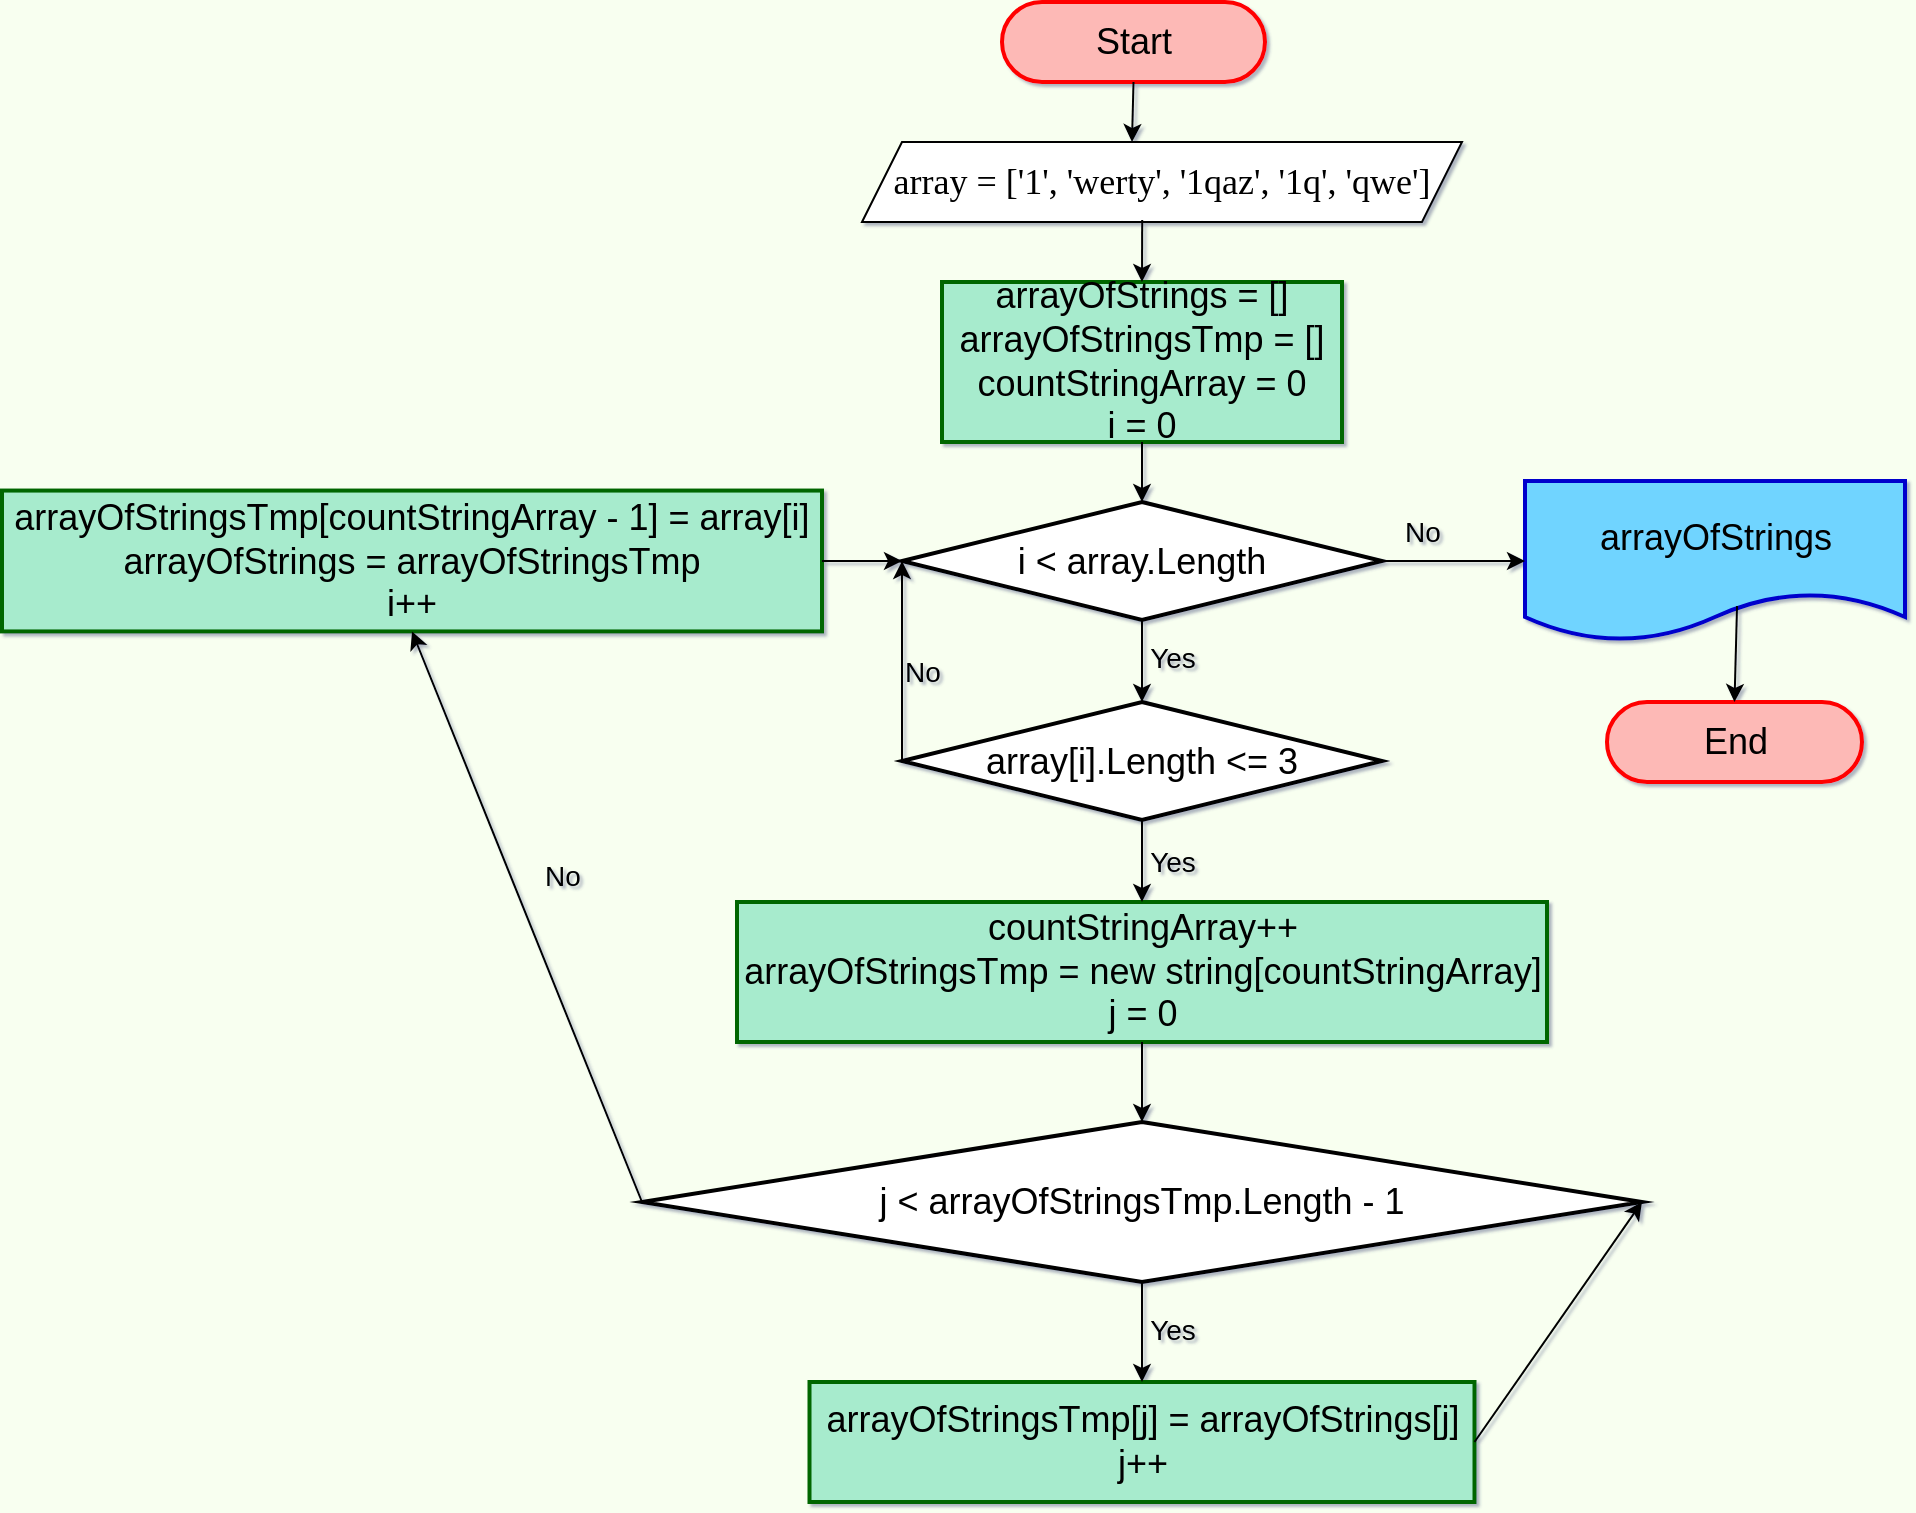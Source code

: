<mxfile version="13.9.9" type="device"><diagram name="Block_diagram_of_algorithm" id="nDBsedat-myi3uBixnjH"><mxGraphModel dx="2249" dy="1991" grid="1" gridSize="10" guides="1" tooltips="1" connect="1" arrows="1" fold="1" page="1" pageScale="1" pageWidth="827" pageHeight="1169" background="#F8FFF0" math="1" shadow="1"><root><mxCell id="VtjsaQyko1C3WHWj8DFD-0"/><mxCell id="VtjsaQyko1C3WHWj8DFD-1" parent="VtjsaQyko1C3WHWj8DFD-0"/><mxCell id="VtjsaQyko1C3WHWj8DFD-4" value="Start" style="rounded=1;whiteSpace=wrap;html=1;fontSize=18;arcSize=50;fillStyle=auto;gradientColor=none;fillColor=#FDB9B6;strokeWidth=2;strokeColor=#FF0000;" parent="VtjsaQyko1C3WHWj8DFD-1" vertex="1"><mxGeometry x="290" y="-1100" width="131.5" height="40" as="geometry"/></mxCell><mxCell id="VtjsaQyko1C3WHWj8DFD-6" value="arrayOfStrings" style="shape=document;whiteSpace=wrap;html=1;boundedLbl=1;fillStyle=auto;strokeColor=#0000CC;strokeWidth=2;fontSize=18;fillColor=#70D4FF;gradientColor=none;align=center;" parent="VtjsaQyko1C3WHWj8DFD-1" vertex="1"><mxGeometry x="551.5" y="-860.5" width="190" height="80" as="geometry"/></mxCell><mxCell id="VtjsaQyko1C3WHWj8DFD-14" value="array = ['1', 'werty', '1qaz', '1q', 'qwe']" style="shape=parallelogram;perimeter=parallelogramPerimeter;whiteSpace=wrap;html=1;fixedSize=1;fontFamily=Times New Roman;fontSize=18;" parent="VtjsaQyko1C3WHWj8DFD-1" vertex="1"><mxGeometry x="220" y="-1030" width="300" height="40" as="geometry"/></mxCell><mxCell id="VtjsaQyko1C3WHWj8DFD-16" value="arrayOfStrings = []&lt;br&gt;arrayOfStringsTmp = []&lt;br&gt;countStringArray = 0&lt;br&gt;i = 0" style="rounded=0;whiteSpace=wrap;html=1;fillStyle=auto;strokeColor=#006600;strokeWidth=2;fontSize=18;fillColor=#A7EBCD;gradientColor=none;" parent="VtjsaQyko1C3WHWj8DFD-1" vertex="1"><mxGeometry x="260" y="-960" width="200" height="80" as="geometry"/></mxCell><mxCell id="de8WzYSJsLNdwaAXSwFn-14" value="&lt;font style=&quot;font-size: 14px;&quot;&gt;Yes&lt;/font&gt;" style="text;html=1;align=center;verticalAlign=middle;resizable=0;points=[];autosize=1;strokeColor=none;fillColor=none;fontSize=36;" parent="VtjsaQyko1C3WHWj8DFD-1" vertex="1"><mxGeometry x="350" y="-810" width="50" height="60" as="geometry"/></mxCell><mxCell id="de8WzYSJsLNdwaAXSwFn-19" value="No" style="text;html=1;align=center;verticalAlign=middle;resizable=0;points=[];autosize=1;strokeColor=none;fillColor=none;fontSize=14;" parent="VtjsaQyko1C3WHWj8DFD-1" vertex="1"><mxGeometry x="480" y="-850" width="40" height="30" as="geometry"/></mxCell><mxCell id="Y_pIyGCv-mBwlQJLXfmr-1" value="&lt;font style=&quot;font-size: 18px&quot;&gt;i &amp;lt; array.Length&lt;/font&gt;" style="strokeWidth=2;html=1;shape=mxgraph.flowchart.decision;whiteSpace=wrap;" vertex="1" parent="VtjsaQyko1C3WHWj8DFD-1"><mxGeometry x="240" y="-850" width="240" height="59" as="geometry"/></mxCell><mxCell id="Y_pIyGCv-mBwlQJLXfmr-3" value="" style="endArrow=classic;html=1;exitX=0.5;exitY=1;exitDx=0;exitDy=0;entryX=0.45;entryY=0;entryDx=0;entryDy=0;entryPerimeter=0;" edge="1" parent="VtjsaQyko1C3WHWj8DFD-1" source="VtjsaQyko1C3WHWj8DFD-4" target="VtjsaQyko1C3WHWj8DFD-14"><mxGeometry width="50" height="50" relative="1" as="geometry"><mxPoint x="200" y="-700" as="sourcePoint"/><mxPoint x="250" y="-750" as="targetPoint"/></mxGeometry></mxCell><mxCell id="Y_pIyGCv-mBwlQJLXfmr-4" value="" style="endArrow=classic;html=1;exitX=0.467;exitY=0.975;exitDx=0;exitDy=0;exitPerimeter=0;entryX=0.5;entryY=0;entryDx=0;entryDy=0;" edge="1" parent="VtjsaQyko1C3WHWj8DFD-1" source="VtjsaQyko1C3WHWj8DFD-14" target="VtjsaQyko1C3WHWj8DFD-16"><mxGeometry width="50" height="50" relative="1" as="geometry"><mxPoint x="200" y="-700" as="sourcePoint"/><mxPoint x="250" y="-750" as="targetPoint"/></mxGeometry></mxCell><mxCell id="Y_pIyGCv-mBwlQJLXfmr-6" value="" style="endArrow=classic;html=1;exitX=0.5;exitY=1;exitDx=0;exitDy=0;entryX=0.5;entryY=0;entryDx=0;entryDy=0;entryPerimeter=0;" edge="1" parent="VtjsaQyko1C3WHWj8DFD-1" source="VtjsaQyko1C3WHWj8DFD-16" target="Y_pIyGCv-mBwlQJLXfmr-1"><mxGeometry width="50" height="50" relative="1" as="geometry"><mxPoint x="200" y="-700" as="sourcePoint"/><mxPoint x="250" y="-750" as="targetPoint"/></mxGeometry></mxCell><mxCell id="Y_pIyGCv-mBwlQJLXfmr-8" value="" style="endArrow=classic;html=1;exitX=1;exitY=0.5;exitDx=0;exitDy=0;exitPerimeter=0;entryX=0;entryY=0.5;entryDx=0;entryDy=0;" edge="1" parent="VtjsaQyko1C3WHWj8DFD-1" source="Y_pIyGCv-mBwlQJLXfmr-1" target="VtjsaQyko1C3WHWj8DFD-6"><mxGeometry width="50" height="50" relative="1" as="geometry"><mxPoint x="200" y="-800" as="sourcePoint"/><mxPoint x="250" y="-850" as="targetPoint"/></mxGeometry></mxCell><mxCell id="Y_pIyGCv-mBwlQJLXfmr-9" value="End" style="rounded=1;whiteSpace=wrap;html=1;fontSize=18;arcSize=50;fillStyle=auto;gradientColor=none;fillColor=#FDB9B6;strokeWidth=2;strokeColor=#FF0000;" vertex="1" parent="VtjsaQyko1C3WHWj8DFD-1"><mxGeometry x="592.5" y="-750" width="127.5" height="40" as="geometry"/></mxCell><mxCell id="Y_pIyGCv-mBwlQJLXfmr-10" value="" style="endArrow=classic;html=1;exitX=0.558;exitY=0.781;exitDx=0;exitDy=0;exitPerimeter=0;entryX=0.5;entryY=0;entryDx=0;entryDy=0;" edge="1" parent="VtjsaQyko1C3WHWj8DFD-1" source="VtjsaQyko1C3WHWj8DFD-6" target="Y_pIyGCv-mBwlQJLXfmr-9"><mxGeometry width="50" height="50" relative="1" as="geometry"><mxPoint x="200" y="-800" as="sourcePoint"/><mxPoint x="250" y="-850" as="targetPoint"/></mxGeometry></mxCell><mxCell id="Y_pIyGCv-mBwlQJLXfmr-11" value="&lt;font style=&quot;font-size: 18px&quot;&gt;array[i].Length &amp;lt;= 3&lt;/font&gt;" style="strokeWidth=2;html=1;shape=mxgraph.flowchart.decision;whiteSpace=wrap;" vertex="1" parent="VtjsaQyko1C3WHWj8DFD-1"><mxGeometry x="240" y="-750" width="240" height="59" as="geometry"/></mxCell><mxCell id="Y_pIyGCv-mBwlQJLXfmr-12" value="" style="endArrow=classic;html=1;exitX=0.5;exitY=1;exitDx=0;exitDy=0;exitPerimeter=0;entryX=0.5;entryY=0;entryDx=0;entryDy=0;entryPerimeter=0;" edge="1" parent="VtjsaQyko1C3WHWj8DFD-1" source="Y_pIyGCv-mBwlQJLXfmr-1" target="Y_pIyGCv-mBwlQJLXfmr-11"><mxGeometry width="50" height="50" relative="1" as="geometry"><mxPoint x="200" y="-800" as="sourcePoint"/><mxPoint x="250" y="-850" as="targetPoint"/></mxGeometry></mxCell><mxCell id="Y_pIyGCv-mBwlQJLXfmr-14" value="" style="endArrow=classic;html=1;exitX=0;exitY=0.5;exitDx=0;exitDy=0;exitPerimeter=0;entryX=0;entryY=0.5;entryDx=0;entryDy=0;entryPerimeter=0;" edge="1" parent="VtjsaQyko1C3WHWj8DFD-1" source="Y_pIyGCv-mBwlQJLXfmr-11" target="Y_pIyGCv-mBwlQJLXfmr-1"><mxGeometry width="50" height="50" relative="1" as="geometry"><mxPoint x="200" y="-800" as="sourcePoint"/><mxPoint x="230" y="-820" as="targetPoint"/></mxGeometry></mxCell><mxCell id="Y_pIyGCv-mBwlQJLXfmr-15" value="No" style="text;html=1;align=center;verticalAlign=middle;resizable=0;points=[];autosize=1;strokeColor=none;fillColor=none;fontSize=14;" vertex="1" parent="VtjsaQyko1C3WHWj8DFD-1"><mxGeometry x="230" y="-780.5" width="40" height="30" as="geometry"/></mxCell><mxCell id="Y_pIyGCv-mBwlQJLXfmr-16" value="&lt;span&gt;countStringArray++&lt;br&gt;&lt;/span&gt;arrayOfStringsTmp = new string[countStringArray]&lt;br&gt;&lt;span&gt;j = 0&lt;br&gt;&lt;/span&gt;" style="rounded=0;whiteSpace=wrap;html=1;fillStyle=auto;strokeColor=#006600;strokeWidth=2;fontSize=18;fillColor=#A7EBCD;gradientColor=none;" vertex="1" parent="VtjsaQyko1C3WHWj8DFD-1"><mxGeometry x="157.5" y="-650" width="405" height="70" as="geometry"/></mxCell><mxCell id="Y_pIyGCv-mBwlQJLXfmr-17" value="" style="endArrow=classic;html=1;exitX=0.5;exitY=1;exitDx=0;exitDy=0;exitPerimeter=0;entryX=0.5;entryY=0;entryDx=0;entryDy=0;" edge="1" parent="VtjsaQyko1C3WHWj8DFD-1" source="Y_pIyGCv-mBwlQJLXfmr-11" target="Y_pIyGCv-mBwlQJLXfmr-16"><mxGeometry width="50" height="50" relative="1" as="geometry"><mxPoint x="200" y="-770" as="sourcePoint"/><mxPoint x="250" y="-820" as="targetPoint"/></mxGeometry></mxCell><mxCell id="Y_pIyGCv-mBwlQJLXfmr-18" value="&lt;font style=&quot;font-size: 14px;&quot;&gt;Yes&lt;/font&gt;" style="text;html=1;align=center;verticalAlign=middle;resizable=0;points=[];autosize=1;strokeColor=none;fillColor=none;fontSize=36;" vertex="1" parent="VtjsaQyko1C3WHWj8DFD-1"><mxGeometry x="350" y="-708" width="50" height="60" as="geometry"/></mxCell><mxCell id="Y_pIyGCv-mBwlQJLXfmr-21" value="&lt;font style=&quot;font-size: 18px&quot;&gt;j &amp;lt;&amp;nbsp;arrayOfStringsTmp.Length - 1&lt;/font&gt;" style="strokeWidth=2;html=1;shape=mxgraph.flowchart.decision;whiteSpace=wrap;" vertex="1" parent="VtjsaQyko1C3WHWj8DFD-1"><mxGeometry x="110" y="-540" width="500" height="80" as="geometry"/></mxCell><mxCell id="Y_pIyGCv-mBwlQJLXfmr-22" value="" style="endArrow=classic;html=1;exitX=0.5;exitY=1;exitDx=0;exitDy=0;entryX=0.5;entryY=0;entryDx=0;entryDy=0;entryPerimeter=0;" edge="1" parent="VtjsaQyko1C3WHWj8DFD-1" source="Y_pIyGCv-mBwlQJLXfmr-16" target="Y_pIyGCv-mBwlQJLXfmr-21"><mxGeometry width="50" height="50" relative="1" as="geometry"><mxPoint x="200" y="-680" as="sourcePoint"/><mxPoint x="250" y="-730" as="targetPoint"/></mxGeometry></mxCell><mxCell id="Y_pIyGCv-mBwlQJLXfmr-23" value="arrayOfStringsTmp[countStringArray - 1] = array[i]&lt;br&gt;arrayOfStrings = arrayOfStringsTmp&lt;br&gt;i++" style="rounded=0;whiteSpace=wrap;html=1;fillStyle=auto;strokeColor=#006600;strokeWidth=2;fontSize=18;fillColor=#A7EBCD;gradientColor=none;" vertex="1" parent="VtjsaQyko1C3WHWj8DFD-1"><mxGeometry x="-210" y="-855.72" width="410" height="70.44" as="geometry"/></mxCell><mxCell id="Y_pIyGCv-mBwlQJLXfmr-24" value="" style="endArrow=classic;html=1;exitX=1;exitY=0.5;exitDx=0;exitDy=0;entryX=0;entryY=0.5;entryDx=0;entryDy=0;entryPerimeter=0;" edge="1" parent="VtjsaQyko1C3WHWj8DFD-1" source="Y_pIyGCv-mBwlQJLXfmr-23" target="Y_pIyGCv-mBwlQJLXfmr-1"><mxGeometry width="50" height="50" relative="1" as="geometry"><mxPoint x="200" y="-650" as="sourcePoint"/><mxPoint x="250" y="-700" as="targetPoint"/></mxGeometry></mxCell><mxCell id="Y_pIyGCv-mBwlQJLXfmr-26" value="" style="endArrow=classic;html=1;exitX=0;exitY=0.5;exitDx=0;exitDy=0;exitPerimeter=0;entryX=0.5;entryY=1;entryDx=0;entryDy=0;" edge="1" parent="VtjsaQyko1C3WHWj8DFD-1" source="Y_pIyGCv-mBwlQJLXfmr-21" target="Y_pIyGCv-mBwlQJLXfmr-23"><mxGeometry width="50" height="50" relative="1" as="geometry"><mxPoint x="200" y="-670" as="sourcePoint"/><mxPoint x="250" y="-720" as="targetPoint"/></mxGeometry></mxCell><mxCell id="Y_pIyGCv-mBwlQJLXfmr-27" value="No" style="text;html=1;align=center;verticalAlign=middle;resizable=0;points=[];autosize=1;strokeColor=none;fillColor=none;fontSize=14;" vertex="1" parent="VtjsaQyko1C3WHWj8DFD-1"><mxGeometry x="50" y="-678" width="40" height="30" as="geometry"/></mxCell><mxCell id="Y_pIyGCv-mBwlQJLXfmr-28" value="arrayOfStringsTmp[j] = arrayOfStrings[j]&lt;br&gt;&lt;span&gt;j++&lt;br&gt;&lt;/span&gt;" style="rounded=0;whiteSpace=wrap;html=1;fillStyle=auto;strokeColor=#006600;strokeWidth=2;fontSize=18;fillColor=#A7EBCD;gradientColor=none;" vertex="1" parent="VtjsaQyko1C3WHWj8DFD-1"><mxGeometry x="193.75" y="-410" width="332.5" height="60" as="geometry"/></mxCell><mxCell id="Y_pIyGCv-mBwlQJLXfmr-29" value="" style="endArrow=classic;html=1;exitX=0.5;exitY=1;exitDx=0;exitDy=0;exitPerimeter=0;entryX=0.5;entryY=0;entryDx=0;entryDy=0;" edge="1" parent="VtjsaQyko1C3WHWj8DFD-1" source="Y_pIyGCv-mBwlQJLXfmr-21" target="Y_pIyGCv-mBwlQJLXfmr-28"><mxGeometry width="50" height="50" relative="1" as="geometry"><mxPoint x="200" y="-650" as="sourcePoint"/><mxPoint x="250" y="-700" as="targetPoint"/></mxGeometry></mxCell><mxCell id="Y_pIyGCv-mBwlQJLXfmr-30" value="&lt;font style=&quot;font-size: 14px;&quot;&gt;Yes&lt;/font&gt;" style="text;html=1;align=center;verticalAlign=middle;resizable=0;points=[];autosize=1;strokeColor=none;fillColor=none;fontSize=36;" vertex="1" parent="VtjsaQyko1C3WHWj8DFD-1"><mxGeometry x="350" y="-474" width="50" height="60" as="geometry"/></mxCell><mxCell id="Y_pIyGCv-mBwlQJLXfmr-31" value="" style="endArrow=classic;html=1;exitX=1;exitY=0.5;exitDx=0;exitDy=0;entryX=1;entryY=0.5;entryDx=0;entryDy=0;entryPerimeter=0;" edge="1" parent="VtjsaQyko1C3WHWj8DFD-1" source="Y_pIyGCv-mBwlQJLXfmr-28" target="Y_pIyGCv-mBwlQJLXfmr-21"><mxGeometry width="50" height="50" relative="1" as="geometry"><mxPoint x="200" y="-650" as="sourcePoint"/><mxPoint x="250" y="-700" as="targetPoint"/></mxGeometry></mxCell></root></mxGraphModel></diagram></mxfile>